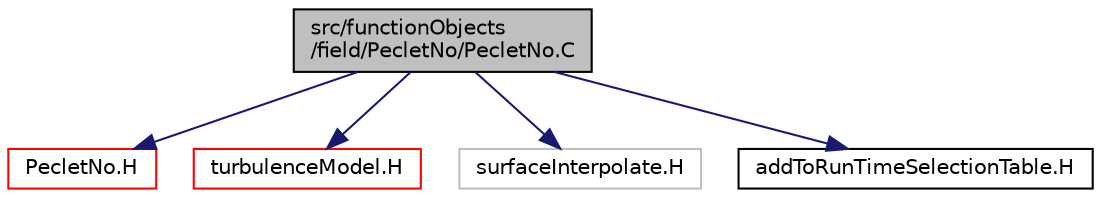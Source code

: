 digraph "src/functionObjects/field/PecletNo/PecletNo.C"
{
  bgcolor="transparent";
  edge [fontname="Helvetica",fontsize="10",labelfontname="Helvetica",labelfontsize="10"];
  node [fontname="Helvetica",fontsize="10",shape=record];
  Node0 [label="src/functionObjects\l/field/PecletNo/PecletNo.C",height=0.2,width=0.4,color="black", fillcolor="grey75", style="filled", fontcolor="black"];
  Node0 -> Node1 [color="midnightblue",fontsize="10",style="solid",fontname="Helvetica"];
  Node1 [label="PecletNo.H",height=0.2,width=0.4,color="red",URL="$a04742.html"];
  Node0 -> Node99 [color="midnightblue",fontsize="10",style="solid",fontname="Helvetica"];
  Node99 [label="turbulenceModel.H",height=0.2,width=0.4,color="red",URL="$a18236.html"];
  Node0 -> Node333 [color="midnightblue",fontsize="10",style="solid",fontname="Helvetica"];
  Node333 [label="surfaceInterpolate.H",height=0.2,width=0.4,color="grey75"];
  Node0 -> Node334 [color="midnightblue",fontsize="10",style="solid",fontname="Helvetica"];
  Node334 [label="addToRunTimeSelectionTable.H",height=0.2,width=0.4,color="black",URL="$a09989.html",tooltip="Macros for easy insertion into run-time selection tables. "];
}
